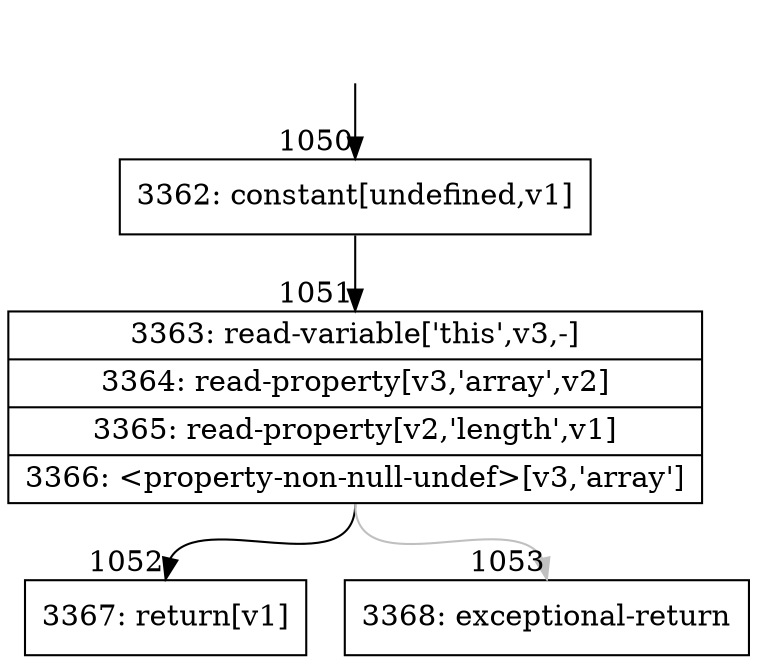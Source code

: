digraph {
rankdir="TD"
BB_entry79[shape=none,label=""];
BB_entry79 -> BB1050 [tailport=s, headport=n, headlabel="    1050"]
BB1050 [shape=record label="{3362: constant[undefined,v1]}" ] 
BB1050 -> BB1051 [tailport=s, headport=n, headlabel="      1051"]
BB1051 [shape=record label="{3363: read-variable['this',v3,-]|3364: read-property[v3,'array',v2]|3365: read-property[v2,'length',v1]|3366: \<property-non-null-undef\>[v3,'array']}" ] 
BB1051 -> BB1052 [tailport=s, headport=n, headlabel="      1052"]
BB1051 -> BB1053 [tailport=s, headport=n, color=gray, headlabel="      1053"]
BB1052 [shape=record label="{3367: return[v1]}" ] 
BB1053 [shape=record label="{3368: exceptional-return}" ] 
//#$~ 871
}
